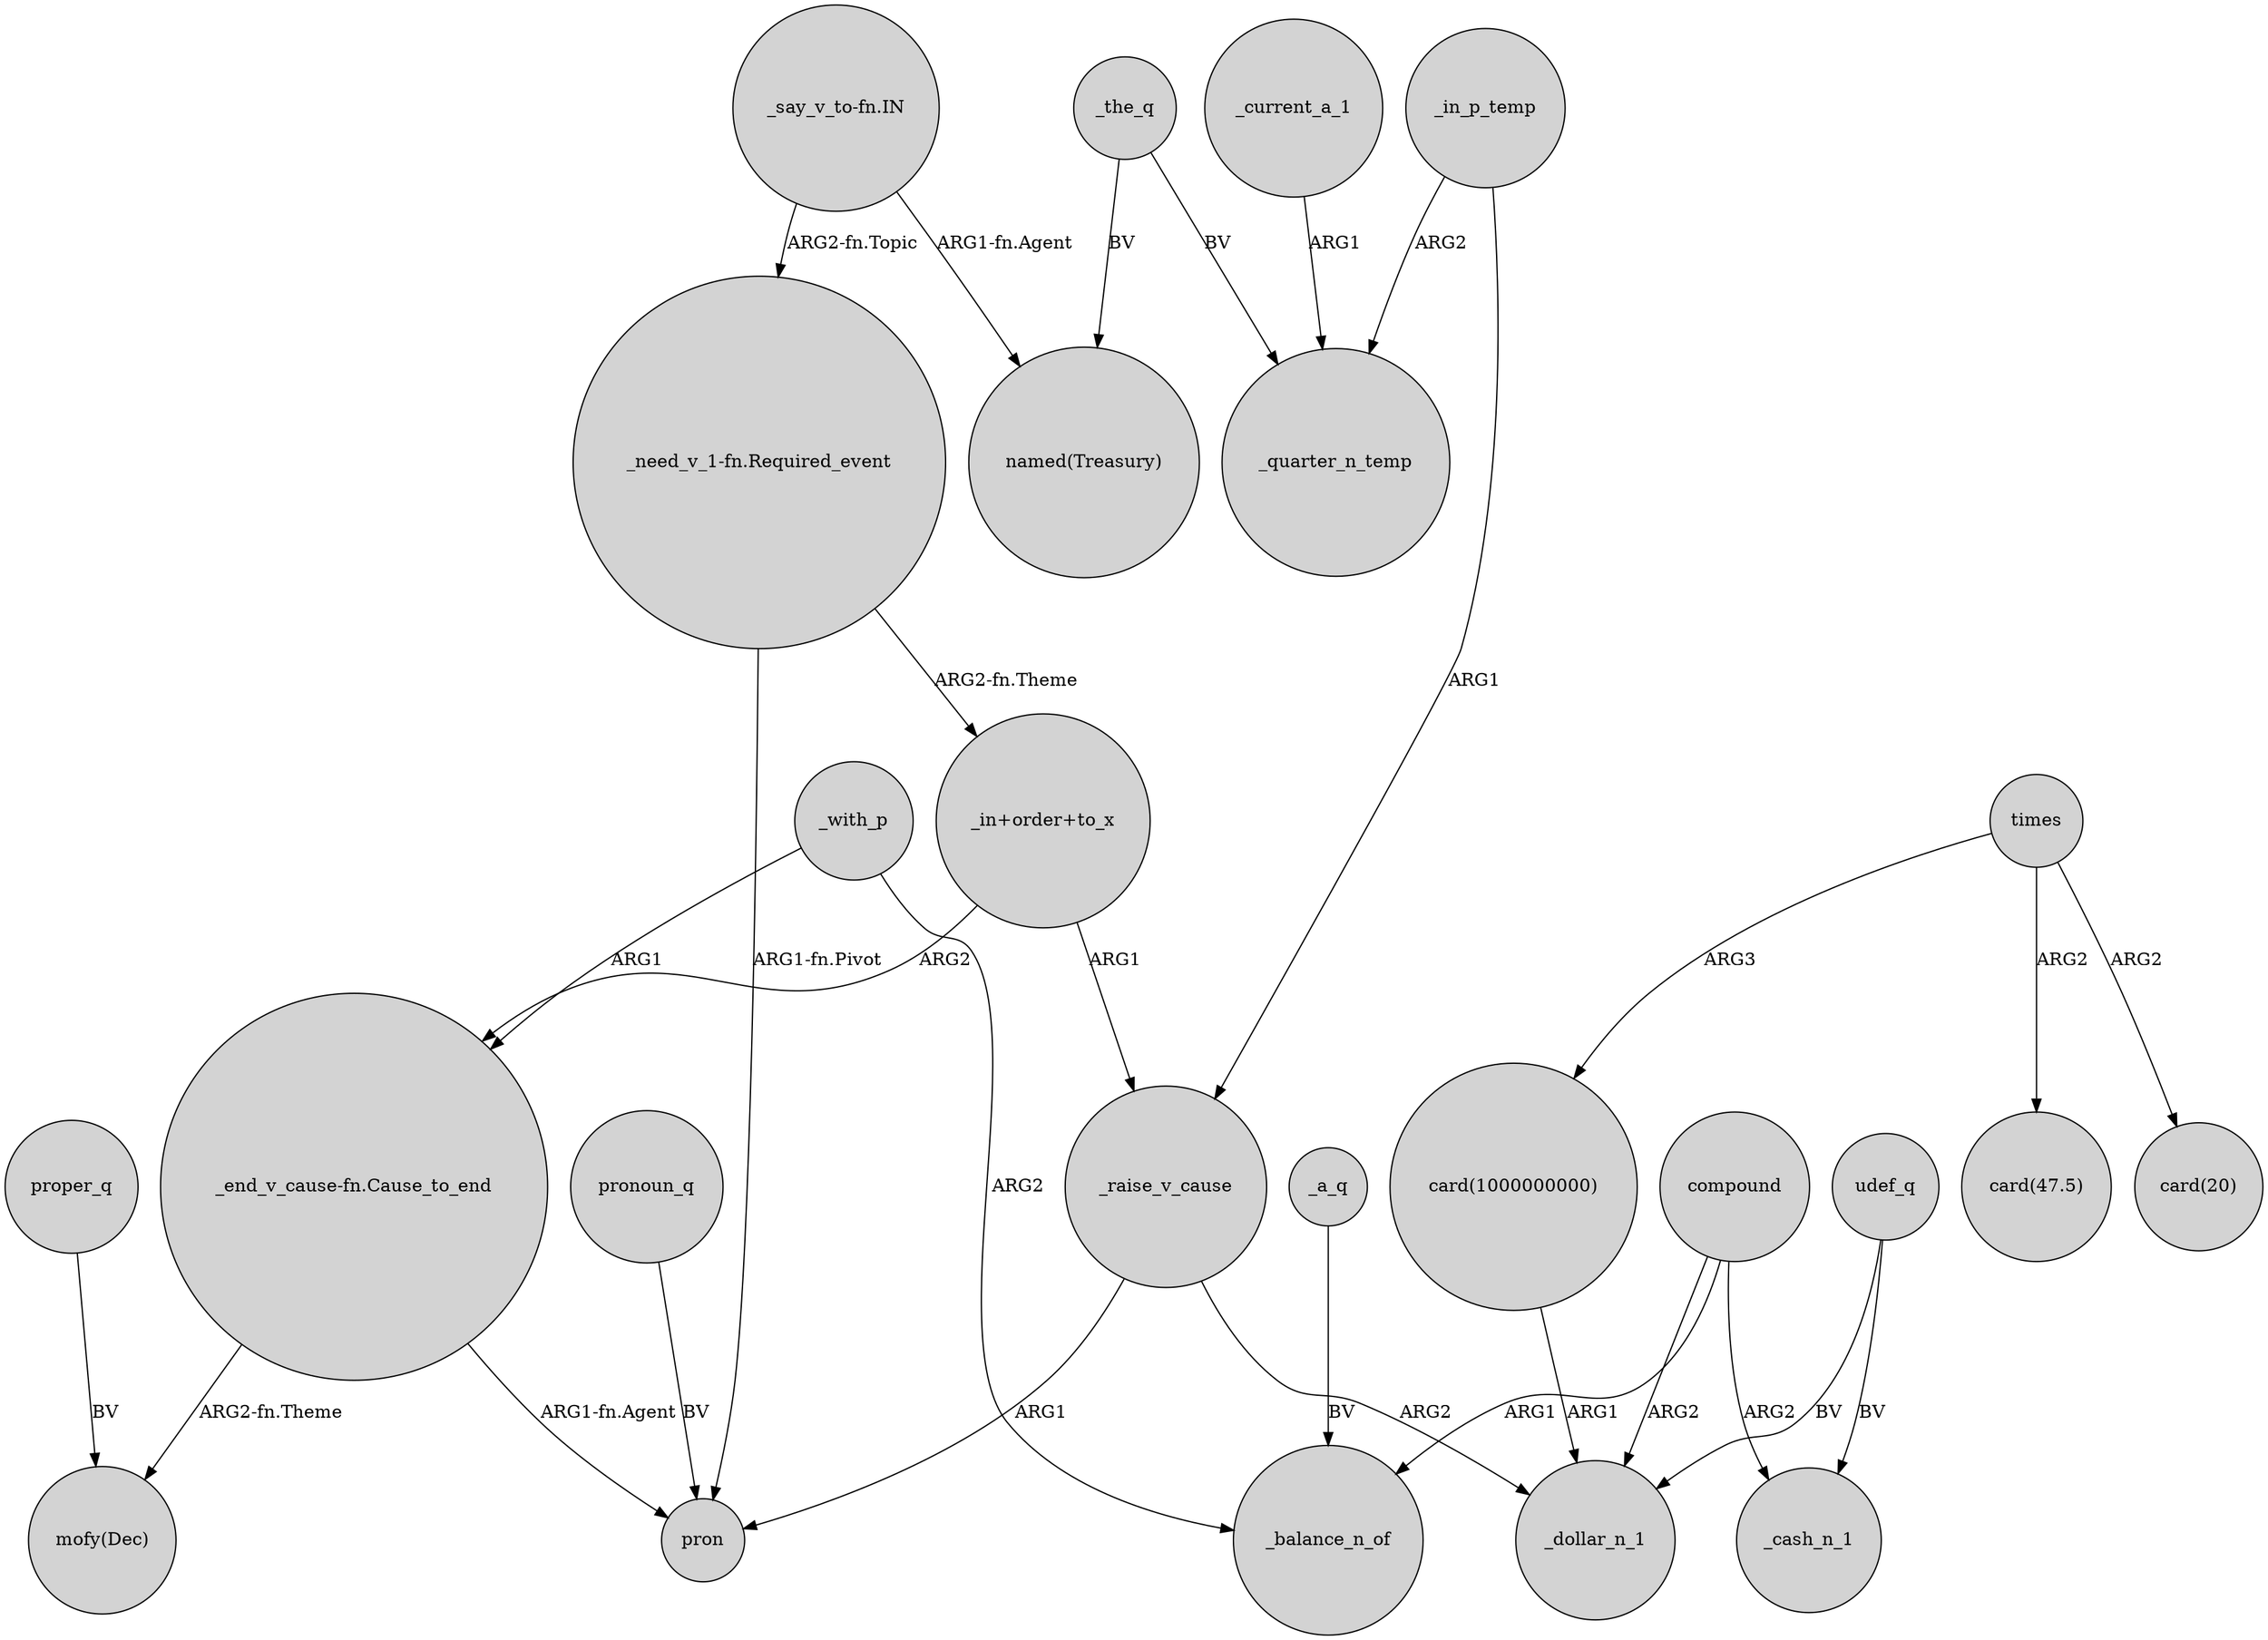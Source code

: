 digraph {
	node [shape=circle style=filled]
	"_in+order+to_x" -> _raise_v_cause [label=ARG1]
	"_end_v_cause-fn.Cause_to_end" -> pron [label="ARG1-fn.Agent"]
	"_end_v_cause-fn.Cause_to_end" -> "mofy(Dec)" [label="ARG2-fn.Theme"]
	"_need_v_1-fn.Required_event" -> pron [label="ARG1-fn.Pivot"]
	udef_q -> _cash_n_1 [label=BV]
	proper_q -> "mofy(Dec)" [label=BV]
	_the_q -> _quarter_n_temp [label=BV]
	"_need_v_1-fn.Required_event" -> "_in+order+to_x" [label="ARG2-fn.Theme"]
	_a_q -> _balance_n_of [label=BV]
	compound -> _balance_n_of [label=ARG1]
	_in_p_temp -> _quarter_n_temp [label=ARG2]
	times -> "card(1000000000)" [label=ARG3]
	"_say_v_to-fn.IN" -> "named(Treasury)" [label="ARG1-fn.Agent"]
	_raise_v_cause -> _dollar_n_1 [label=ARG2]
	pronoun_q -> pron [label=BV]
	"_in+order+to_x" -> "_end_v_cause-fn.Cause_to_end" [label=ARG2]
	_current_a_1 -> _quarter_n_temp [label=ARG1]
	times -> "card(47.5)" [label=ARG2]
	"_say_v_to-fn.IN" -> "_need_v_1-fn.Required_event" [label="ARG2-fn.Topic"]
	_in_p_temp -> _raise_v_cause [label=ARG1]
	times -> "card(20)" [label=ARG2]
	_the_q -> "named(Treasury)" [label=BV]
	compound -> _cash_n_1 [label=ARG2]
	_with_p -> _balance_n_of [label=ARG2]
	_raise_v_cause -> pron [label=ARG1]
	_with_p -> "_end_v_cause-fn.Cause_to_end" [label=ARG1]
	"card(1000000000)" -> _dollar_n_1 [label=ARG1]
	compound -> _dollar_n_1 [label=ARG2]
	udef_q -> _dollar_n_1 [label=BV]
}
